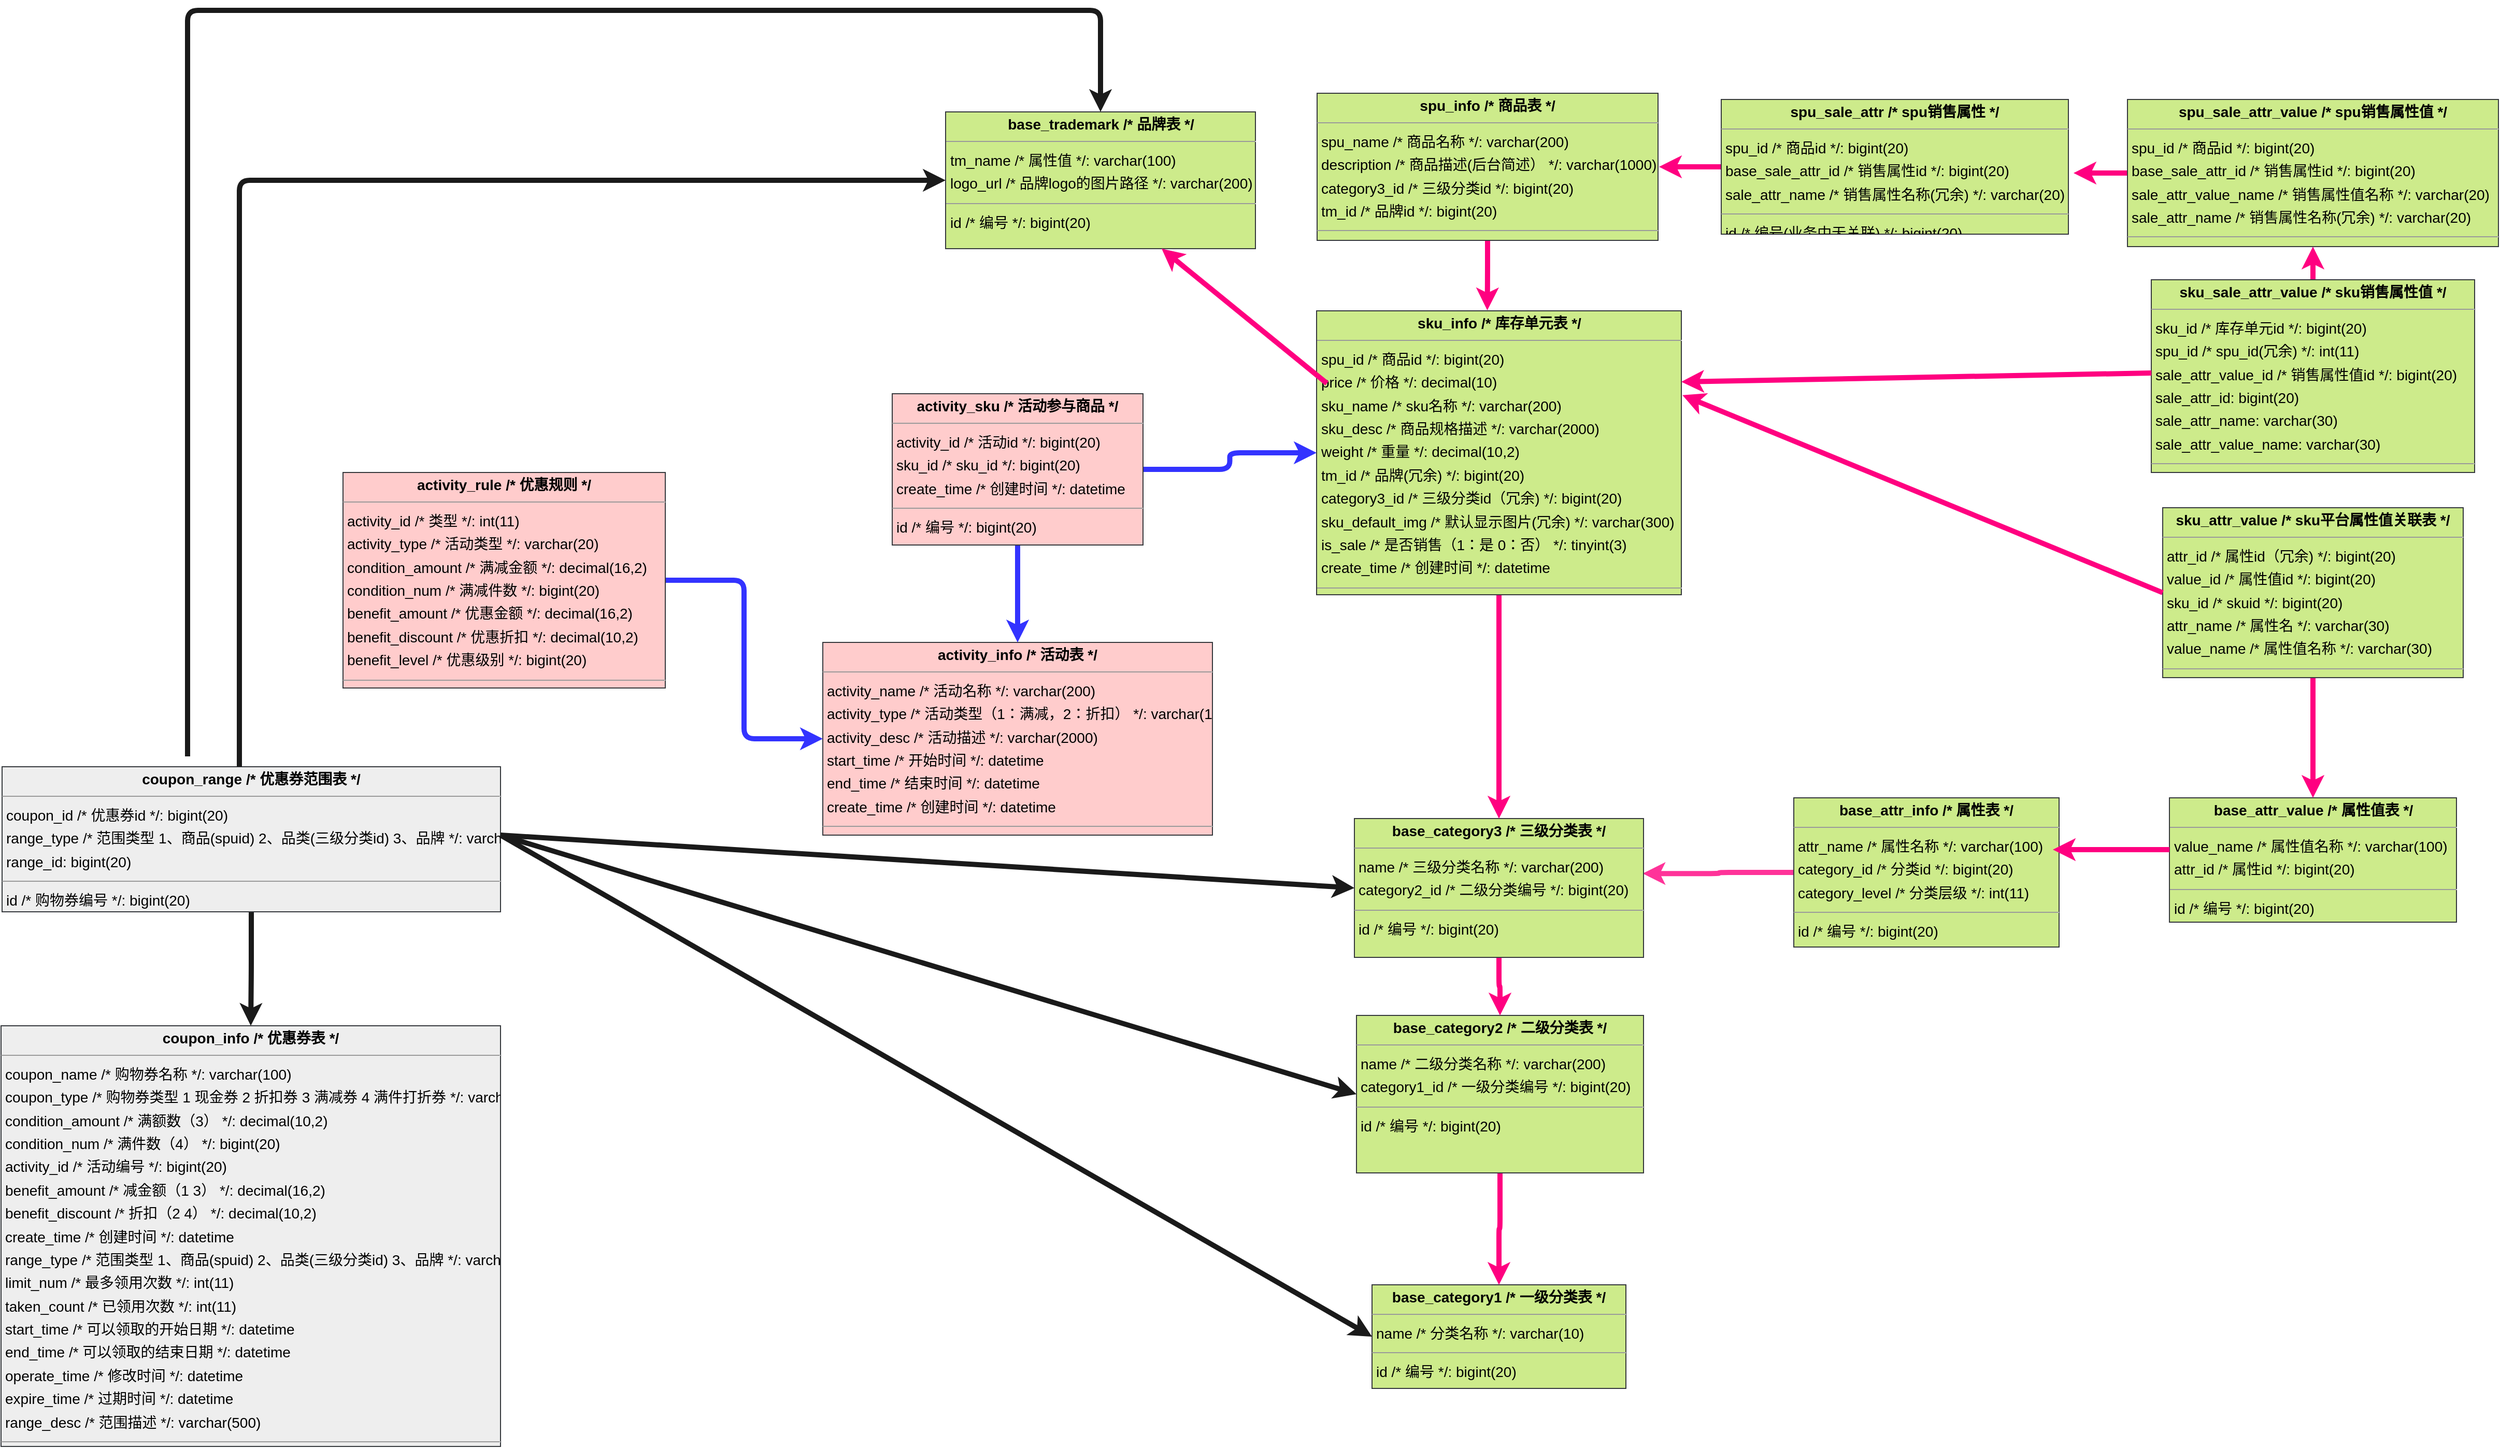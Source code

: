 <mxfile version="20.2.4" type="github">
  <diagram id="gIyWQ91Oxi5GOSBY0I38" name="第 1 页">
    <mxGraphModel dx="12734" dy="9448" grid="1" gridSize="10" guides="1" tooltips="1" connect="1" arrows="1" fold="1" page="1" pageScale="1" pageWidth="1169" pageHeight="827" math="0" shadow="0">
      <root>
        <mxCell id="0" />
        <mxCell id="1" parent="0" />
        <mxCell id="YZzn2YPQLxVbzA5skOtG-40" value="&lt;p style=&quot;margin:0px;margin-top:4px;text-align:center;&quot;&gt;&lt;b&gt;activity_info  /* 活动表 */&lt;/b&gt;&lt;/p&gt;&lt;hr size=&quot;1&quot;/&gt;&lt;p style=&quot;margin:0 0 0 4px;line-height:1.6;&quot;&gt; activity_name  /* 活动名称 */: varchar(200)&lt;br/&gt; activity_type  /* 活动类型（1：满减，2：折扣） */: varchar(10)&lt;br/&gt; activity_desc  /* 活动描述 */: varchar(2000)&lt;br/&gt; start_time  /* 开始时间 */: datetime&lt;br/&gt; end_time  /* 结束时间 */: datetime&lt;br/&gt; create_time  /* 创建时间 */: datetime&lt;/p&gt;&lt;hr size=&quot;1&quot;/&gt;&lt;p style=&quot;margin:0 0 0 4px;line-height:1.6;&quot;&gt; id  /* 活动id */: bigint(20)&lt;/p&gt;" style="verticalAlign=top;align=left;overflow=fill;fontSize=14;fontFamily=Helvetica;html=1;rounded=0;shadow=0;comic=0;labelBackgroundColor=none;strokeWidth=1;fillColor=#ffcccc;strokeColor=#36393d;" vertex="1" parent="1">
          <mxGeometry x="-2057" y="-2570" width="376" height="186" as="geometry" />
        </mxCell>
        <mxCell id="YZzn2YPQLxVbzA5skOtG-41" style="edgeStyle=orthogonalEdgeStyle;rounded=1;orthogonalLoop=1;jettySize=auto;html=1;exitX=1;exitY=0.5;exitDx=0;exitDy=0;strokeColor=#3333FF;strokeWidth=5;" edge="1" parent="1" source="YZzn2YPQLxVbzA5skOtG-42" target="YZzn2YPQLxVbzA5skOtG-40">
          <mxGeometry relative="1" as="geometry" />
        </mxCell>
        <mxCell id="YZzn2YPQLxVbzA5skOtG-42" value="&lt;p style=&quot;margin:0px;margin-top:4px;text-align:center;&quot;&gt;&lt;b&gt;activity_rule  /* 优惠规则 */&lt;/b&gt;&lt;/p&gt;&lt;hr size=&quot;1&quot;/&gt;&lt;p style=&quot;margin:0 0 0 4px;line-height:1.6;&quot;&gt; activity_id  /* 类型 */: int(11)&lt;br/&gt; activity_type  /* 活动类型 */: varchar(20)&lt;br/&gt; condition_amount  /* 满减金额 */: decimal(16,2)&lt;br/&gt; condition_num  /* 满减件数 */: bigint(20)&lt;br/&gt; benefit_amount  /* 优惠金额 */: decimal(16,2)&lt;br/&gt; benefit_discount  /* 优惠折扣 */: decimal(10,2)&lt;br/&gt; benefit_level  /* 优惠级别 */: bigint(20)&lt;/p&gt;&lt;hr size=&quot;1&quot;/&gt;&lt;p style=&quot;margin:0 0 0 4px;line-height:1.6;&quot;&gt; id  /* 编号 */: int(11)&lt;/p&gt;" style="verticalAlign=top;align=left;overflow=fill;fontSize=14;fontFamily=Helvetica;html=1;rounded=0;shadow=0;comic=0;labelBackgroundColor=none;strokeWidth=1;fillColor=#ffcccc;strokeColor=#36393d;" vertex="1" parent="1">
          <mxGeometry x="-2520" y="-2734" width="311" height="208" as="geometry" />
        </mxCell>
        <mxCell id="YZzn2YPQLxVbzA5skOtG-43" value="" style="edgeStyle=orthogonalEdgeStyle;rounded=1;orthogonalLoop=1;jettySize=auto;html=1;strokeColor=#3333FF;strokeWidth=5;" edge="1" parent="1" source="YZzn2YPQLxVbzA5skOtG-45" target="YZzn2YPQLxVbzA5skOtG-40">
          <mxGeometry relative="1" as="geometry" />
        </mxCell>
        <mxCell id="YZzn2YPQLxVbzA5skOtG-44" value="" style="edgeStyle=orthogonalEdgeStyle;rounded=1;orthogonalLoop=1;jettySize=auto;html=1;strokeColor=#3333FF;strokeWidth=5;" edge="1" parent="1" source="YZzn2YPQLxVbzA5skOtG-45" target="YZzn2YPQLxVbzA5skOtG-61">
          <mxGeometry relative="1" as="geometry" />
        </mxCell>
        <mxCell id="YZzn2YPQLxVbzA5skOtG-45" value="&lt;p style=&quot;margin:0px;margin-top:4px;text-align:center;&quot;&gt;&lt;b&gt;activity_sku  /* 活动参与商品 */&lt;/b&gt;&lt;/p&gt;&lt;hr size=&quot;1&quot;/&gt;&lt;p style=&quot;margin:0 0 0 4px;line-height:1.6;&quot;&gt; activity_id  /* 活动id  */: bigint(20)&lt;br/&gt; sku_id  /* sku_id */: bigint(20)&lt;br/&gt; create_time  /* 创建时间 */: datetime&lt;/p&gt;&lt;hr size=&quot;1&quot;/&gt;&lt;p style=&quot;margin:0 0 0 4px;line-height:1.6;&quot;&gt; id  /* 编号 */: bigint(20)&lt;/p&gt;" style="verticalAlign=top;align=left;overflow=fill;fontSize=14;fontFamily=Helvetica;html=1;rounded=0;shadow=0;comic=0;labelBackgroundColor=none;strokeWidth=1;fillColor=#ffcccc;strokeColor=#36393d;" vertex="1" parent="1">
          <mxGeometry x="-1990" y="-2810" width="242" height="146" as="geometry" />
        </mxCell>
        <mxCell id="YZzn2YPQLxVbzA5skOtG-46" style="edgeStyle=orthogonalEdgeStyle;rounded=1;orthogonalLoop=1;jettySize=auto;html=1;entryX=0.997;entryY=0.396;entryDx=0;entryDy=0;entryPerimeter=0;strokeColor=#FF3399;strokeWidth=5;" edge="1" parent="1" source="YZzn2YPQLxVbzA5skOtG-47" target="YZzn2YPQLxVbzA5skOtG-53">
          <mxGeometry relative="1" as="geometry" />
        </mxCell>
        <mxCell id="YZzn2YPQLxVbzA5skOtG-47" value="&lt;p style=&quot;margin:0px;margin-top:4px;text-align:center;&quot;&gt;&lt;b&gt;base_attr_info  /* 属性表 */&lt;/b&gt;&lt;/p&gt;&lt;hr size=&quot;1&quot;/&gt;&lt;p style=&quot;margin:0 0 0 4px;line-height:1.6;&quot;&gt; attr_name  /* 属性名称 */: varchar(100)&lt;br/&gt; category_id  /* 分类id */: bigint(20)&lt;br/&gt; category_level  /* 分类层级 */: int(11)&lt;/p&gt;&lt;hr size=&quot;1&quot;/&gt;&lt;p style=&quot;margin:0 0 0 4px;line-height:1.6;&quot;&gt; id  /* 编号 */: bigint(20)&lt;/p&gt;" style="verticalAlign=top;align=left;overflow=fill;fontSize=14;fontFamily=Helvetica;html=1;rounded=0;shadow=0;comic=0;labelBackgroundColor=none;strokeWidth=1;fillColor=#cdeb8b;strokeColor=#36393d;" vertex="1" parent="1">
          <mxGeometry x="-1120" y="-2420" width="256" height="144" as="geometry" />
        </mxCell>
        <mxCell id="YZzn2YPQLxVbzA5skOtG-48" value="&lt;p style=&quot;margin:0px;margin-top:4px;text-align:center;&quot;&gt;&lt;b&gt;base_attr_value  /* 属性值表 */&lt;/b&gt;&lt;/p&gt;&lt;hr size=&quot;1&quot;/&gt;&lt;p style=&quot;margin:0 0 0 4px;line-height:1.6;&quot;&gt; value_name  /* 属性值名称 */: varchar(100)&lt;br/&gt; attr_id  /* 属性id */: bigint(20)&lt;/p&gt;&lt;hr size=&quot;1&quot;/&gt;&lt;p style=&quot;margin:0 0 0 4px;line-height:1.6;&quot;&gt; id  /* 编号 */: bigint(20)&lt;/p&gt;" style="verticalAlign=top;align=left;overflow=fill;fontSize=14;fontFamily=Helvetica;html=1;rounded=0;shadow=0;comic=0;labelBackgroundColor=none;strokeWidth=1;fillColor=#cdeb8b;strokeColor=#36393d;" vertex="1" parent="1">
          <mxGeometry x="-757.5" y="-2420" width="277" height="120" as="geometry" />
        </mxCell>
        <mxCell id="YZzn2YPQLxVbzA5skOtG-49" value="&lt;p style=&quot;margin:0px;margin-top:4px;text-align:center;&quot;&gt;&lt;b&gt;base_category1  /* 一级分类表 */&lt;/b&gt;&lt;/p&gt;&lt;hr size=&quot;1&quot;/&gt;&lt;p style=&quot;margin:0 0 0 4px;line-height:1.6;&quot;&gt; name  /* 分类名称 */: varchar(10)&lt;/p&gt;&lt;hr size=&quot;1&quot;/&gt;&lt;p style=&quot;margin:0 0 0 4px;line-height:1.6;&quot;&gt; id  /* 编号 */: bigint(20)&lt;/p&gt;" style="verticalAlign=top;align=left;overflow=fill;fontSize=14;fontFamily=Helvetica;html=1;rounded=0;shadow=0;comic=0;labelBackgroundColor=none;strokeWidth=1;fillColor=#cdeb8b;strokeColor=#36393d;" vertex="1" parent="1">
          <mxGeometry x="-1527" y="-1950" width="245" height="100" as="geometry" />
        </mxCell>
        <mxCell id="YZzn2YPQLxVbzA5skOtG-50" style="edgeStyle=orthogonalEdgeStyle;rounded=1;orthogonalLoop=1;jettySize=auto;html=1;entryX=0.5;entryY=0;entryDx=0;entryDy=0;strokeColor=#FF0080;strokeWidth=5;" edge="1" parent="1" source="YZzn2YPQLxVbzA5skOtG-51" target="YZzn2YPQLxVbzA5skOtG-49">
          <mxGeometry relative="1" as="geometry" />
        </mxCell>
        <mxCell id="YZzn2YPQLxVbzA5skOtG-51" value="&lt;p style=&quot;margin:0px;margin-top:4px;text-align:center;&quot;&gt;&lt;b&gt;base_category2  /* 二级分类表 */&lt;/b&gt;&lt;/p&gt;&lt;hr size=&quot;1&quot;/&gt;&lt;p style=&quot;margin:0 0 0 4px;line-height:1.6;&quot;&gt; name  /* 二级分类名称 */: varchar(200)&lt;br/&gt; category1_id  /* 一级分类编号 */: bigint(20)&lt;/p&gt;&lt;hr size=&quot;1&quot;/&gt;&lt;p style=&quot;margin:0 0 0 4px;line-height:1.6;&quot;&gt; id  /* 编号 */: bigint(20)&lt;/p&gt;" style="verticalAlign=top;align=left;overflow=fill;fontSize=14;fontFamily=Helvetica;html=1;rounded=0;shadow=0;comic=0;labelBackgroundColor=none;strokeWidth=1;fillColor=#cdeb8b;strokeColor=#36393d;" vertex="1" parent="1">
          <mxGeometry x="-1542" y="-2210" width="277" height="152" as="geometry" />
        </mxCell>
        <mxCell id="YZzn2YPQLxVbzA5skOtG-52" style="edgeStyle=orthogonalEdgeStyle;rounded=1;orthogonalLoop=1;jettySize=auto;html=1;entryX=0.5;entryY=0;entryDx=0;entryDy=0;strokeColor=#FF0080;strokeWidth=5;" edge="1" parent="1" source="YZzn2YPQLxVbzA5skOtG-53" target="YZzn2YPQLxVbzA5skOtG-51">
          <mxGeometry relative="1" as="geometry" />
        </mxCell>
        <mxCell id="YZzn2YPQLxVbzA5skOtG-53" value="&lt;p style=&quot;margin:0px;margin-top:4px;text-align:center;&quot;&gt;&lt;b&gt;base_category3  /* 三级分类表 */&lt;/b&gt;&lt;/p&gt;&lt;hr size=&quot;1&quot;/&gt;&lt;p style=&quot;margin:0 0 0 4px;line-height:1.6;&quot;&gt; name  /* 三级分类名称 */: varchar(200)&lt;br/&gt; category2_id  /* 二级分类编号 */: bigint(20)&lt;/p&gt;&lt;hr size=&quot;1&quot;/&gt;&lt;p style=&quot;margin:0 0 0 4px;line-height:1.6;&quot;&gt; id  /* 编号 */: bigint(20)&lt;/p&gt;" style="verticalAlign=top;align=left;overflow=fill;fontSize=14;fontFamily=Helvetica;html=1;rounded=0;shadow=0;comic=0;labelBackgroundColor=none;strokeWidth=1;fillColor=#cdeb8b;strokeColor=#36393d;" vertex="1" parent="1">
          <mxGeometry x="-1544" y="-2400" width="279" height="134" as="geometry" />
        </mxCell>
        <mxCell id="YZzn2YPQLxVbzA5skOtG-54" value="&lt;p style=&quot;margin:0px;margin-top:4px;text-align:center;&quot;&gt;&lt;b&gt;base_trademark  /* 品牌表 */&lt;/b&gt;&lt;/p&gt;&lt;hr size=&quot;1&quot;/&gt;&lt;p style=&quot;margin:0 0 0 4px;line-height:1.6;&quot;&gt; tm_name  /* 属性值 */: varchar(100)&lt;br/&gt; logo_url  /* 品牌logo的图片路径 */: varchar(200)&lt;/p&gt;&lt;hr size=&quot;1&quot;/&gt;&lt;p style=&quot;margin:0 0 0 4px;line-height:1.6;&quot;&gt; id  /* 编号 */: bigint(20)&lt;/p&gt;" style="verticalAlign=top;align=left;overflow=fill;fontSize=14;fontFamily=Helvetica;html=1;rounded=0;shadow=0;comic=0;labelBackgroundColor=none;strokeWidth=1;fillColor=#cdeb8b;strokeColor=#36393d;" vertex="1" parent="1">
          <mxGeometry x="-1938.5" y="-3082" width="299" height="132" as="geometry" />
        </mxCell>
        <mxCell id="YZzn2YPQLxVbzA5skOtG-55" value="&lt;p style=&quot;margin:0px;margin-top:4px;text-align:center;&quot;&gt;&lt;b&gt;coupon_info  /* 优惠券表 */&lt;/b&gt;&lt;/p&gt;&lt;hr size=&quot;1&quot;/&gt;&lt;p style=&quot;margin:0 0 0 4px;line-height:1.6;&quot;&gt; coupon_name  /* 购物券名称 */: varchar(100)&lt;br/&gt; coupon_type  /* 购物券类型 1 现金券 2 折扣券 3 满减券 4 满件打折券 */: varchar(10)&lt;br/&gt; condition_amount  /* 满额数（3） */: decimal(10,2)&lt;br/&gt; condition_num  /* 满件数（4） */: bigint(20)&lt;br/&gt; activity_id  /* 活动编号 */: bigint(20)&lt;br/&gt; benefit_amount  /* 减金额（1 3） */: decimal(16,2)&lt;br/&gt; benefit_discount  /* 折扣（2 4） */: decimal(10,2)&lt;br/&gt; create_time  /* 创建时间 */: datetime&lt;br/&gt; range_type  /* 范围类型 1、商品(spuid) 2、品类(三级分类id) 3、品牌 */: varchar(10)&lt;br/&gt; limit_num  /* 最多领用次数 */: int(11)&lt;br/&gt; taken_count  /* 已领用次数 */: int(11)&lt;br/&gt; start_time  /* 可以领取的开始日期 */: datetime&lt;br/&gt; end_time  /* 可以领取的结束日期 */: datetime&lt;br/&gt; operate_time  /* 修改时间 */: datetime&lt;br/&gt; expire_time  /* 过期时间 */: datetime&lt;br/&gt; range_desc  /* 范围描述 */: varchar(500)&lt;/p&gt;&lt;hr size=&quot;1&quot;/&gt;&lt;p style=&quot;margin:0 0 0 4px;line-height:1.6;&quot;&gt; id  /* 购物券编号 */: bigint(20)&lt;/p&gt;" style="verticalAlign=top;align=left;overflow=fill;fontSize=14;fontFamily=Helvetica;html=1;rounded=0;shadow=0;comic=0;labelBackgroundColor=none;strokeWidth=1;strokeColor=#36393d;fillColor=#eeeeee;" vertex="1" parent="1">
          <mxGeometry x="-2850" y="-2200" width="482" height="406" as="geometry" />
        </mxCell>
        <mxCell id="YZzn2YPQLxVbzA5skOtG-56" value="" style="edgeStyle=orthogonalEdgeStyle;rounded=1;orthogonalLoop=1;jettySize=auto;html=1;strokeColor=#1A1A1A;strokeWidth=5;fillColor=#cdeb8b;" edge="1" parent="1" source="YZzn2YPQLxVbzA5skOtG-57" target="YZzn2YPQLxVbzA5skOtG-55">
          <mxGeometry relative="1" as="geometry" />
        </mxCell>
        <mxCell id="YZzn2YPQLxVbzA5skOtG-57" value="&lt;p style=&quot;margin:0px;margin-top:4px;text-align:center;&quot;&gt;&lt;b&gt;coupon_range  /* 优惠券范围表 */&lt;/b&gt;&lt;/p&gt;&lt;hr size=&quot;1&quot;/&gt;&lt;p style=&quot;margin:0 0 0 4px;line-height:1.6;&quot;&gt; coupon_id  /* 优惠券id */: bigint(20)&lt;br/&gt; range_type  /* 范围类型 1、商品(spuid) 2、品类(三级分类id) 3、品牌 */: varchar(10)&lt;br/&gt; range_id: bigint(20)&lt;/p&gt;&lt;hr size=&quot;1&quot;/&gt;&lt;p style=&quot;margin:0 0 0 4px;line-height:1.6;&quot;&gt; id  /* 购物券编号 */: bigint(20)&lt;/p&gt;" style="verticalAlign=top;align=left;overflow=fill;fontSize=14;fontFamily=Helvetica;html=1;rounded=0;shadow=0;comic=0;labelBackgroundColor=none;strokeWidth=1;fillColor=#eeeeee;strokeColor=#36393d;" vertex="1" parent="1">
          <mxGeometry x="-2849" y="-2450" width="481" height="140" as="geometry" />
        </mxCell>
        <mxCell id="YZzn2YPQLxVbzA5skOtG-58" value="" style="edgeStyle=orthogonalEdgeStyle;rounded=1;orthogonalLoop=1;jettySize=auto;html=1;strokeColor=#FF0080;strokeWidth=5;" edge="1" parent="1" source="YZzn2YPQLxVbzA5skOtG-59" target="YZzn2YPQLxVbzA5skOtG-48">
          <mxGeometry relative="1" as="geometry" />
        </mxCell>
        <mxCell id="YZzn2YPQLxVbzA5skOtG-59" value="&lt;p style=&quot;margin:0px;margin-top:4px;text-align:center;&quot;&gt;&lt;b&gt;sku_attr_value  /* sku平台属性值关联表 */&lt;/b&gt;&lt;/p&gt;&lt;hr size=&quot;1&quot;/&gt;&lt;p style=&quot;margin:0 0 0 4px;line-height:1.6;&quot;&gt; attr_id  /* 属性id（冗余) */: bigint(20)&lt;br/&gt; value_id  /* 属性值id */: bigint(20)&lt;br/&gt; sku_id  /* skuid */: bigint(20)&lt;br/&gt; attr_name  /* 属性名 */: varchar(30)&lt;br/&gt; value_name  /* 属性值名称 */: varchar(30)&lt;/p&gt;&lt;hr size=&quot;1&quot;/&gt;&lt;p style=&quot;margin:0 0 0 4px;line-height:1.6;&quot;&gt; id  /* 编号 */: bigint(20)&lt;/p&gt;" style="verticalAlign=top;align=left;overflow=fill;fontSize=14;fontFamily=Helvetica;html=1;rounded=0;shadow=0;comic=0;labelBackgroundColor=none;strokeWidth=1;fillColor=#cdeb8b;strokeColor=#36393d;" vertex="1" parent="1">
          <mxGeometry x="-764" y="-2700" width="290" height="164" as="geometry" />
        </mxCell>
        <mxCell id="YZzn2YPQLxVbzA5skOtG-60" style="edgeStyle=orthogonalEdgeStyle;rounded=1;orthogonalLoop=1;jettySize=auto;html=1;entryX=0.5;entryY=0;entryDx=0;entryDy=0;strokeColor=#FF0080;strokeWidth=5;" edge="1" parent="1" source="YZzn2YPQLxVbzA5skOtG-61" target="YZzn2YPQLxVbzA5skOtG-53">
          <mxGeometry relative="1" as="geometry" />
        </mxCell>
        <mxCell id="YZzn2YPQLxVbzA5skOtG-61" value="&lt;p style=&quot;margin:0px;margin-top:4px;text-align:center;&quot;&gt;&lt;b&gt;sku_info  /* 库存单元表 */&lt;/b&gt;&lt;/p&gt;&lt;hr size=&quot;1&quot;/&gt;&lt;p style=&quot;margin:0 0 0 4px;line-height:1.6;&quot;&gt; spu_id  /* 商品id */: bigint(20)&lt;br/&gt; price  /* 价格 */: decimal(10)&lt;br/&gt; sku_name  /* sku名称 */: varchar(200)&lt;br/&gt; sku_desc  /* 商品规格描述 */: varchar(2000)&lt;br/&gt; weight  /* 重量 */: decimal(10,2)&lt;br/&gt; tm_id  /* 品牌(冗余) */: bigint(20)&lt;br/&gt; category3_id  /* 三级分类id（冗余) */: bigint(20)&lt;br/&gt; sku_default_img  /* 默认显示图片(冗余) */: varchar(300)&lt;br/&gt; is_sale  /* 是否销售（1：是 0：否） */: tinyint(3)&lt;br/&gt; create_time  /* 创建时间 */: datetime&lt;/p&gt;&lt;hr size=&quot;1&quot;/&gt;&lt;p style=&quot;margin:0 0 0 4px;line-height:1.6;&quot;&gt; id  /* 库存id(itemID) */: bigint(20)&lt;/p&gt;" style="verticalAlign=top;align=left;overflow=fill;fontSize=14;fontFamily=Helvetica;html=1;rounded=0;shadow=0;comic=0;labelBackgroundColor=none;strokeWidth=1;fillColor=#cdeb8b;strokeColor=#36393d;" vertex="1" parent="1">
          <mxGeometry x="-1580.5" y="-2890" width="352" height="274" as="geometry" />
        </mxCell>
        <mxCell id="YZzn2YPQLxVbzA5skOtG-62" value="" style="edgeStyle=orthogonalEdgeStyle;rounded=1;orthogonalLoop=1;jettySize=auto;html=1;strokeColor=#FF0080;strokeWidth=5;" edge="1" parent="1" source="YZzn2YPQLxVbzA5skOtG-63" target="YZzn2YPQLxVbzA5skOtG-69">
          <mxGeometry relative="1" as="geometry" />
        </mxCell>
        <mxCell id="YZzn2YPQLxVbzA5skOtG-63" value="&lt;p style=&quot;margin:0px;margin-top:4px;text-align:center;&quot;&gt;&lt;b&gt;sku_sale_attr_value  /* sku销售属性值 */&lt;/b&gt;&lt;/p&gt;&lt;hr size=&quot;1&quot;/&gt;&lt;p style=&quot;margin:0 0 0 4px;line-height:1.6;&quot;&gt; sku_id  /* 库存单元id */: bigint(20)&lt;br/&gt; spu_id  /* spu_id(冗余) */: int(11)&lt;br/&gt; sale_attr_value_id  /* 销售属性值id */: bigint(20)&lt;br/&gt; sale_attr_id: bigint(20)&lt;br/&gt; sale_attr_name: varchar(30)&lt;br/&gt; sale_attr_value_name: varchar(30)&lt;/p&gt;&lt;hr size=&quot;1&quot;/&gt;&lt;p style=&quot;margin:0 0 0 4px;line-height:1.6;&quot;&gt; id  /* id */: bigint(20)&lt;/p&gt;" style="verticalAlign=top;align=left;overflow=fill;fontSize=14;fontFamily=Helvetica;html=1;rounded=0;shadow=0;comic=0;labelBackgroundColor=none;strokeWidth=1;fillColor=#cdeb8b;strokeColor=#36393d;" vertex="1" parent="1">
          <mxGeometry x="-775" y="-2920" width="312" height="186" as="geometry" />
        </mxCell>
        <mxCell id="YZzn2YPQLxVbzA5skOtG-64" style="edgeStyle=orthogonalEdgeStyle;rounded=1;orthogonalLoop=1;jettySize=auto;html=1;entryX=0.468;entryY=-0.002;entryDx=0;entryDy=0;entryPerimeter=0;strokeWidth=5;strokeColor=#FF0080;" edge="1" parent="1" source="YZzn2YPQLxVbzA5skOtG-65" target="YZzn2YPQLxVbzA5skOtG-61">
          <mxGeometry relative="1" as="geometry" />
        </mxCell>
        <mxCell id="YZzn2YPQLxVbzA5skOtG-65" value="&lt;p style=&quot;margin:0px;margin-top:4px;text-align:center;&quot;&gt;&lt;b&gt;spu_info  /* 商品表 */&lt;/b&gt;&lt;/p&gt;&lt;hr size=&quot;1&quot;/&gt;&lt;p style=&quot;margin:0 0 0 4px;line-height:1.6;&quot;&gt; spu_name  /* 商品名称 */: varchar(200)&lt;br/&gt; description  /* 商品描述(后台简述） */: varchar(1000)&lt;br/&gt; category3_id  /* 三级分类id */: bigint(20)&lt;br/&gt; tm_id  /* 品牌id */: bigint(20)&lt;/p&gt;&lt;hr size=&quot;1&quot;/&gt;&lt;p style=&quot;margin:0 0 0 4px;line-height:1.6;&quot;&gt; id  /* 商品id */: bigint(20)&lt;/p&gt;" style="verticalAlign=top;align=left;overflow=fill;fontSize=14;fontFamily=Helvetica;html=1;rounded=0;shadow=0;comic=0;labelBackgroundColor=none;strokeWidth=1;fillStyle=solid;fillColor=#cdeb8b;gradientDirection=north;strokeColor=#36393d;" vertex="1" parent="1">
          <mxGeometry x="-1580" y="-3100" width="329" height="142" as="geometry" />
        </mxCell>
        <mxCell id="YZzn2YPQLxVbzA5skOtG-66" style="edgeStyle=orthogonalEdgeStyle;rounded=1;orthogonalLoop=1;jettySize=auto;html=1;strokeColor=#FF0080;strokeWidth=5;" edge="1" parent="1" source="YZzn2YPQLxVbzA5skOtG-67">
          <mxGeometry relative="1" as="geometry">
            <mxPoint x="-1250" y="-3029" as="targetPoint" />
          </mxGeometry>
        </mxCell>
        <mxCell id="YZzn2YPQLxVbzA5skOtG-67" value="&lt;p style=&quot;margin:0px;margin-top:4px;text-align:center;&quot;&gt;&lt;b&gt;spu_sale_attr  /* spu销售属性 */&lt;/b&gt;&lt;/p&gt;&lt;hr size=&quot;1&quot;/&gt;&lt;p style=&quot;margin:0 0 0 4px;line-height:1.6;&quot;&gt; spu_id  /* 商品id */: bigint(20)&lt;br/&gt; base_sale_attr_id  /* 销售属性id */: bigint(20)&lt;br/&gt; sale_attr_name  /* 销售属性名称(冗余) */: varchar(20)&lt;/p&gt;&lt;hr size=&quot;1&quot;/&gt;&lt;p style=&quot;margin:0 0 0 4px;line-height:1.6;&quot;&gt; id  /* 编号(业务中无关联) */: bigint(20)&lt;/p&gt;" style="verticalAlign=top;align=left;overflow=fill;fontSize=14;fontFamily=Helvetica;html=1;rounded=0;shadow=0;comic=0;labelBackgroundColor=none;strokeWidth=1;fillColor=#cdeb8b;strokeColor=#36393d;" vertex="1" parent="1">
          <mxGeometry x="-1190" y="-3094" width="335" height="130" as="geometry" />
        </mxCell>
        <mxCell id="YZzn2YPQLxVbzA5skOtG-68" style="edgeStyle=orthogonalEdgeStyle;rounded=1;orthogonalLoop=1;jettySize=auto;html=1;strokeColor=#FF0080;strokeWidth=5;" edge="1" parent="1" source="YZzn2YPQLxVbzA5skOtG-69">
          <mxGeometry relative="1" as="geometry">
            <mxPoint x="-850" y="-3023" as="targetPoint" />
          </mxGeometry>
        </mxCell>
        <mxCell id="YZzn2YPQLxVbzA5skOtG-69" value="&lt;p style=&quot;margin:0px;margin-top:4px;text-align:center;&quot;&gt;&lt;b&gt;spu_sale_attr_value  /* spu销售属性值 */&lt;/b&gt;&lt;/p&gt;&lt;hr size=&quot;1&quot;/&gt;&lt;p style=&quot;margin:0 0 0 4px;line-height:1.6;&quot;&gt; spu_id  /* 商品id */: bigint(20)&lt;br/&gt; base_sale_attr_id  /* 销售属性id */: bigint(20)&lt;br/&gt; sale_attr_value_name  /* 销售属性值名称 */: varchar(20)&lt;br/&gt; sale_attr_name  /* 销售属性名称(冗余) */: varchar(20)&lt;/p&gt;&lt;hr size=&quot;1&quot;/&gt;&lt;p style=&quot;margin:0 0 0 4px;line-height:1.6;&quot;&gt; id  /* 销售属性值编号 */: bigint(20)&lt;/p&gt;" style="verticalAlign=top;align=left;overflow=fill;fontSize=14;fontFamily=Helvetica;html=1;rounded=0;shadow=0;comic=0;labelBackgroundColor=none;strokeWidth=1;fillColor=#cdeb8b;strokeColor=#36393d;" vertex="1" parent="1">
          <mxGeometry x="-798" y="-3094" width="358" height="142" as="geometry" />
        </mxCell>
        <mxCell id="YZzn2YPQLxVbzA5skOtG-70" value="" style="endArrow=classic;html=1;rounded=1;strokeColor=#FF0080;strokeWidth=5;" edge="1" parent="1">
          <mxGeometry width="50" height="50" relative="1" as="geometry">
            <mxPoint x="-1570.5" y="-2820" as="sourcePoint" />
            <mxPoint x="-1730" y="-2950" as="targetPoint" />
          </mxGeometry>
        </mxCell>
        <mxCell id="YZzn2YPQLxVbzA5skOtG-71" value="" style="endArrow=classic;html=1;rounded=1;strokeColor=#FF0080;strokeWidth=5;entryX=1;entryY=0.25;entryDx=0;entryDy=0;" edge="1" parent="1" target="YZzn2YPQLxVbzA5skOtG-61">
          <mxGeometry width="50" height="50" relative="1" as="geometry">
            <mxPoint x="-775" y="-2830" as="sourcePoint" />
            <mxPoint x="-725" y="-2880" as="targetPoint" />
          </mxGeometry>
        </mxCell>
        <mxCell id="YZzn2YPQLxVbzA5skOtG-72" value="" style="endArrow=classic;html=1;rounded=1;strokeColor=#FF0080;strokeWidth=5;exitX=0;exitY=0.5;exitDx=0;exitDy=0;entryX=1.003;entryY=0.297;entryDx=0;entryDy=0;entryPerimeter=0;" edge="1" parent="1" source="YZzn2YPQLxVbzA5skOtG-59" target="YZzn2YPQLxVbzA5skOtG-61">
          <mxGeometry width="50" height="50" relative="1" as="geometry">
            <mxPoint x="-980" y="-2600" as="sourcePoint" />
            <mxPoint x="-930" y="-2650" as="targetPoint" />
          </mxGeometry>
        </mxCell>
        <mxCell id="YZzn2YPQLxVbzA5skOtG-73" value="" style="endArrow=classic;html=1;rounded=1;strokeColor=#FF0080;strokeWidth=5;" edge="1" parent="1">
          <mxGeometry width="50" height="50" relative="1" as="geometry">
            <mxPoint x="-757.5" y="-2370" as="sourcePoint" />
            <mxPoint x="-870" y="-2370" as="targetPoint" />
          </mxGeometry>
        </mxCell>
        <mxCell id="YZzn2YPQLxVbzA5skOtG-74" value="" style="endArrow=classic;html=1;rounded=1;strokeColor=#1A1A1A;strokeWidth=5;entryX=0;entryY=0.5;entryDx=0;entryDy=0;" edge="1" parent="1" target="YZzn2YPQLxVbzA5skOtG-53">
          <mxGeometry width="50" height="50" relative="1" as="geometry">
            <mxPoint x="-2368" y="-2384" as="sourcePoint" />
            <mxPoint x="-2318" y="-2434" as="targetPoint" />
          </mxGeometry>
        </mxCell>
        <mxCell id="YZzn2YPQLxVbzA5skOtG-75" value="" style="endArrow=classic;html=1;rounded=1;strokeColor=#1A1A1A;strokeWidth=5;entryX=0;entryY=0.5;entryDx=0;entryDy=0;" edge="1" parent="1" target="YZzn2YPQLxVbzA5skOtG-51">
          <mxGeometry width="50" height="50" relative="1" as="geometry">
            <mxPoint x="-2368" y="-2384" as="sourcePoint" />
            <mxPoint x="-2318" y="-2434" as="targetPoint" />
          </mxGeometry>
        </mxCell>
        <mxCell id="YZzn2YPQLxVbzA5skOtG-76" value="" style="endArrow=classic;html=1;rounded=1;strokeColor=#1A1A1A;strokeWidth=5;entryX=0;entryY=0.5;entryDx=0;entryDy=0;" edge="1" parent="1" target="YZzn2YPQLxVbzA5skOtG-49">
          <mxGeometry width="50" height="50" relative="1" as="geometry">
            <mxPoint x="-2368" y="-2384" as="sourcePoint" />
            <mxPoint x="-2318" y="-2434" as="targetPoint" />
          </mxGeometry>
        </mxCell>
        <mxCell id="YZzn2YPQLxVbzA5skOtG-77" value="" style="edgeStyle=elbowEdgeStyle;elbow=horizontal;endArrow=classic;html=1;rounded=1;strokeColor=#1A1A1A;strokeWidth=5;entryX=0;entryY=0.5;entryDx=0;entryDy=0;" edge="1" parent="1" target="YZzn2YPQLxVbzA5skOtG-54">
          <mxGeometry width="50" height="50" relative="1" as="geometry">
            <mxPoint x="-2620" y="-2450" as="sourcePoint" />
            <mxPoint x="-2570" y="-2500" as="targetPoint" />
            <Array as="points">
              <mxPoint x="-2620" y="-2600" />
            </Array>
          </mxGeometry>
        </mxCell>
        <mxCell id="YZzn2YPQLxVbzA5skOtG-78" value="" style="edgeStyle=elbowEdgeStyle;elbow=vertical;endArrow=classic;html=1;rounded=1;strokeColor=#1A1A1A;strokeWidth=5;entryX=0.5;entryY=0;entryDx=0;entryDy=0;" edge="1" parent="1" target="YZzn2YPQLxVbzA5skOtG-54">
          <mxGeometry width="50" height="50" relative="1" as="geometry">
            <mxPoint x="-2670" y="-2460" as="sourcePoint" />
            <mxPoint x="-1780" y="-3330" as="targetPoint" />
            <Array as="points">
              <mxPoint x="-2610" y="-3180" />
              <mxPoint x="-2520" y="-3330" />
            </Array>
          </mxGeometry>
        </mxCell>
      </root>
    </mxGraphModel>
  </diagram>
</mxfile>
